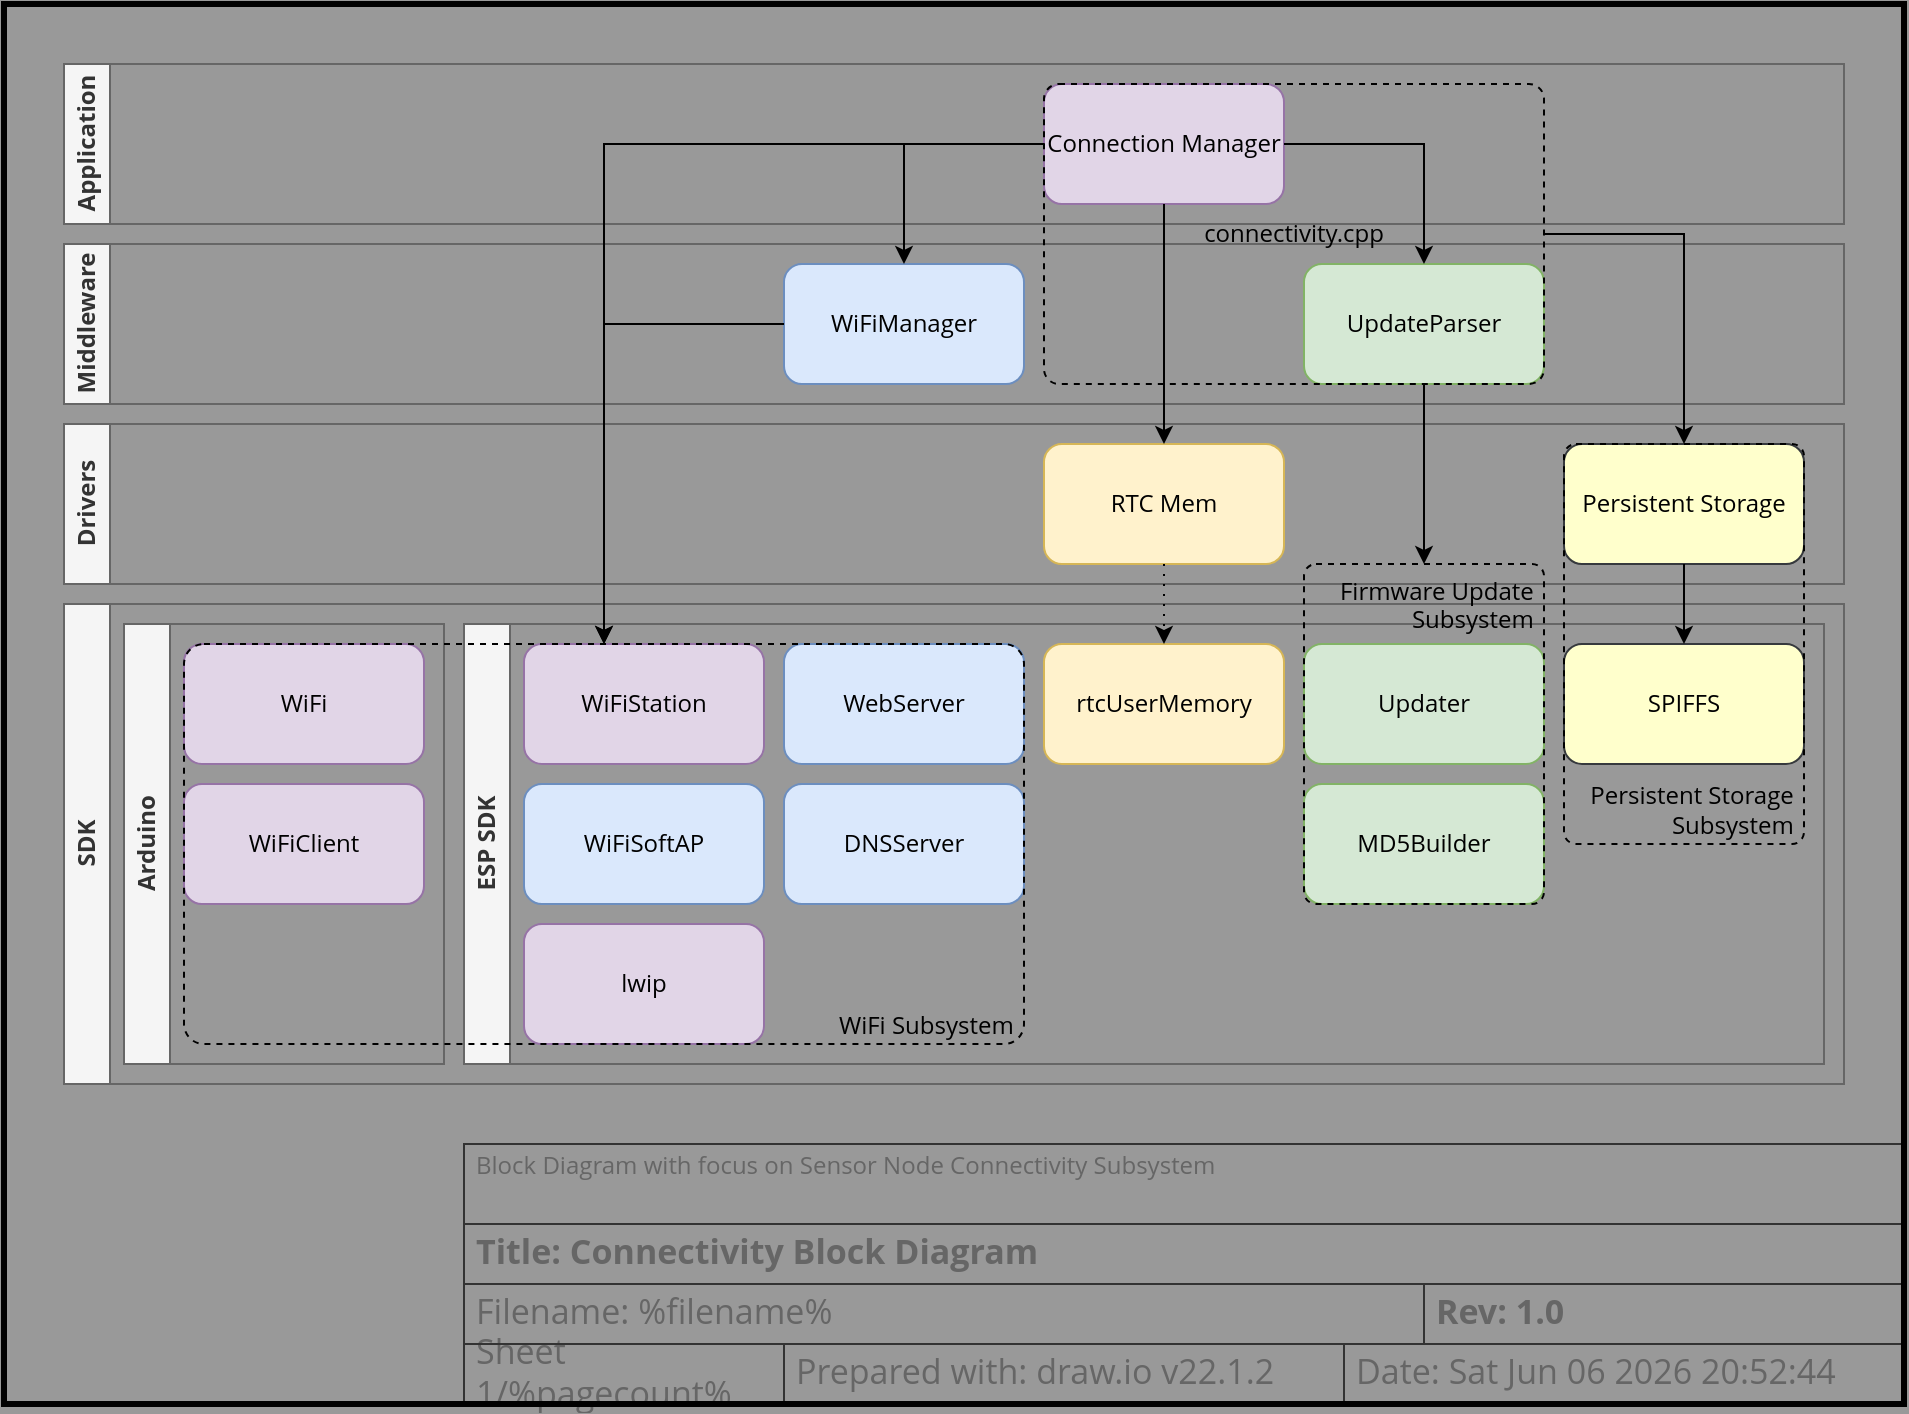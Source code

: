 <mxfile version="22.1.2" type="device">
  <diagram name="Connectivity Block Diagram" id="fo18u6Ch1KVScq3Fo-Wy">
    <mxGraphModel dx="1904" dy="1604" grid="1" gridSize="10" guides="1" tooltips="1" connect="1" arrows="1" fold="1" page="1" pageScale="1" pageWidth="800" pageHeight="350" background="#999999" math="0" shadow="0">
      <root>
        <object label="" description="Block Diagram with focus on Sensor Node Connectivity Subsystem" rev="1.0" id="0">
          <mxCell />
        </object>
        <object label="Title Block" id="1">
          <mxCell style="locked=1;" parent="0" />
        </object>
        <mxCell id="h7L3MlKvrl_dhOmhB3lf-10" value="Prepared with: draw.io v22.1.2" style="strokeWidth=1;shadow=0;dashed=0;align=center;html=1;shape=mxgraph.mockup.text.textBox;fontColor=#666666;align=left;fontSize=17;spacingLeft=4;spacingTop=-3;whiteSpace=wrap;strokeColor=#333333;mainText=;fillColor=none;fontFamily=Open Sans;movable=1;resizable=1;rotatable=1;deletable=1;editable=1;locked=0;connectable=1;" parent="1" vertex="1">
          <mxGeometry x="220" y="300" width="280" height="30" as="geometry" />
        </mxCell>
        <object label="&lt;div align=&quot;left&quot;&gt;Sheet %pagenumber%/%pagecount%&lt;/div&gt;" placeholders="1" id="h7L3MlKvrl_dhOmhB3lf-12">
          <mxCell style="strokeWidth=1;shadow=0;dashed=0;align=left;html=1;shape=mxgraph.mockup.text.textBox;fontColor=#666666;align=left;fontSize=17;spacingLeft=4;spacingTop=-3;whiteSpace=wrap;strokeColor=#333333;mainText=;fillColor=none;fontFamily=Open Sans;movable=1;resizable=1;rotatable=1;deletable=1;editable=1;locked=0;connectable=1;" parent="1" vertex="1">
            <mxGeometry x="60" y="300" width="160" height="30" as="geometry" />
          </mxCell>
        </object>
        <object label="Date: &lt;font style=&quot;font-size: 17px;&quot;&gt;%date{ddd mmm dd yyyy HH:MM:ss}%&lt;/font&gt;" placeholders="1" id="h7L3MlKvrl_dhOmhB3lf-13">
          <mxCell style="strokeWidth=1;shadow=0;dashed=0;align=center;html=1;shape=mxgraph.mockup.text.textBox;fontColor=#666666;align=left;fontSize=17;spacingLeft=4;spacingTop=-3;whiteSpace=wrap;strokeColor=#333333;mainText=;fillColor=none;fontFamily=Open Sans;movable=1;resizable=1;rotatable=1;deletable=1;editable=1;locked=0;connectable=1;" parent="1" vertex="1">
            <mxGeometry x="500" y="300" width="280" height="30" as="geometry" />
          </mxCell>
        </object>
        <object label="&lt;b&gt;Title: %page%&lt;/b&gt;" placeholders="1" id="h7L3MlKvrl_dhOmhB3lf-14">
          <mxCell style="strokeWidth=1;shadow=0;dashed=0;align=center;html=1;shape=mxgraph.mockup.text.textBox;fontColor=#666666;align=left;fontSize=17;spacingLeft=4;spacingTop=-3;whiteSpace=wrap;strokeColor=#333333;mainText=;fillColor=none;fontFamily=Open Sans;movable=1;resizable=1;rotatable=1;deletable=1;editable=1;locked=0;connectable=1;" parent="1" vertex="1">
            <mxGeometry x="60" y="240" width="720" height="30" as="geometry" />
          </mxCell>
        </object>
        <object label="Filename: %filename%" placeholders="1" id="h7L3MlKvrl_dhOmhB3lf-15">
          <mxCell style="strokeWidth=1;shadow=0;dashed=0;align=center;html=1;shape=mxgraph.mockup.text.textBox;fontColor=#666666;align=left;fontSize=17;spacingLeft=4;spacingTop=-3;whiteSpace=wrap;strokeColor=#333333;mainText=;fillColor=none;fontFamily=Open Sans;movable=1;resizable=1;rotatable=1;deletable=1;editable=1;locked=0;connectable=1;" parent="1" vertex="1">
            <mxGeometry x="60" y="270" width="480" height="30" as="geometry" />
          </mxCell>
        </object>
        <object label="&lt;div align=&quot;left&quot;&gt;%description%&lt;/div&gt;" placeholders="1" id="h7L3MlKvrl_dhOmhB3lf-16">
          <mxCell style="strokeWidth=1;shadow=0;dashed=0;html=1;shape=mxgraph.mockup.text.textBox;fontColor=#666666;align=left;verticalAlign=top;fontSize=12;spacingLeft=4;spacingTop=-3;whiteSpace=wrap;strokeColor=#333333;mainText=;fillColor=none;fontFamily=Open Sans;movable=1;resizable=1;rotatable=1;deletable=1;editable=1;locked=0;connectable=1;" parent="1" vertex="1">
            <mxGeometry x="60" y="200" width="720" height="40" as="geometry" />
          </mxCell>
        </object>
        <object label="&lt;b&gt;Rev: %rev%&lt;br&gt;&lt;/b&gt;" placeholders="1" id="EyKvBmyPNv_MzgSUc5b6-1">
          <mxCell style="strokeWidth=1;shadow=0;dashed=0;align=center;html=1;shape=mxgraph.mockup.text.textBox;fontColor=#666666;align=left;fontSize=17;spacingLeft=4;spacingTop=-3;whiteSpace=wrap;strokeColor=#333333;mainText=;fillColor=none;fontFamily=Open Sans;movable=1;resizable=1;rotatable=1;deletable=1;editable=1;locked=0;connectable=1;" parent="1" vertex="1">
            <mxGeometry x="540" y="270" width="240" height="30" as="geometry" />
          </mxCell>
        </object>
        <object label="Drawing Frame" id="2jkEU8j2_UPUL1MGRyPS-1">
          <mxCell style="locked=1;" parent="0" />
        </object>
        <mxCell id="2jkEU8j2_UPUL1MGRyPS-2" value="" style="rounded=0;whiteSpace=wrap;html=1;fillColor=none;strokeWidth=3;movable=1;resizable=1;rotatable=1;deletable=1;editable=1;locked=0;connectable=1;" parent="2jkEU8j2_UPUL1MGRyPS-1" vertex="1">
          <mxGeometry x="-170" y="-370" width="950" height="700" as="geometry" />
        </mxCell>
        <object label="Document" id="NbdiYjX3MhI7OpqD2NvG-1">
          <mxCell parent="0" />
        </object>
        <mxCell id="Sss9bJefdTC3gDfBGX2G-5" value="SDK" style="swimlane;horizontal=0;whiteSpace=wrap;html=1;fontFamily=Open Sans;fillColor=#f5f5f5;strokeColor=#666666;fontColor=#333333;" parent="NbdiYjX3MhI7OpqD2NvG-1" vertex="1">
          <mxGeometry x="-140" y="-70" width="890" height="240" as="geometry">
            <mxRectangle x="-260" width="40" height="140" as="alternateBounds" />
          </mxGeometry>
        </mxCell>
        <mxCell id="Sss9bJefdTC3gDfBGX2G-9" value="ESP SDK" style="swimlane;horizontal=0;whiteSpace=wrap;html=1;fontFamily=Open Sans;fillColor=#f5f5f5;strokeColor=#666666;fontColor=#333333;" parent="Sss9bJefdTC3gDfBGX2G-5" vertex="1">
          <mxGeometry x="200" y="10" width="680" height="220" as="geometry">
            <mxRectangle x="60" y="-60" width="40" height="140" as="alternateBounds" />
          </mxGeometry>
        </mxCell>
        <mxCell id="Sss9bJefdTC3gDfBGX2G-16" value="rtcUserMemory" style="rounded=1;whiteSpace=wrap;html=1;fontFamily=Open Sans;fillColor=#fff2cc;strokeColor=#d6b656;" parent="Sss9bJefdTC3gDfBGX2G-9" vertex="1">
          <mxGeometry x="290" y="10" width="120" height="60" as="geometry" />
        </mxCell>
        <mxCell id="Sss9bJefdTC3gDfBGX2G-19" value="SPIFFS" style="rounded=1;whiteSpace=wrap;html=1;fontFamily=Open Sans;fillColor=#FFFFCC;strokeColor=#36393d;" parent="Sss9bJefdTC3gDfBGX2G-9" vertex="1">
          <mxGeometry x="550" y="10" width="120" height="60" as="geometry" />
        </mxCell>
        <mxCell id="Sss9bJefdTC3gDfBGX2G-20" value="Updater" style="rounded=1;whiteSpace=wrap;html=1;fontFamily=Open Sans;fillColor=#d5e8d4;strokeColor=#82b366;" parent="Sss9bJefdTC3gDfBGX2G-9" vertex="1">
          <mxGeometry x="420" y="10" width="120" height="60" as="geometry" />
        </mxCell>
        <mxCell id="Sss9bJefdTC3gDfBGX2G-21" value="MD5Builder" style="rounded=1;whiteSpace=wrap;html=1;fontFamily=Open Sans;fillColor=#d5e8d4;strokeColor=#82b366;" parent="Sss9bJefdTC3gDfBGX2G-9" vertex="1">
          <mxGeometry x="420" y="80" width="120" height="60" as="geometry" />
        </mxCell>
        <mxCell id="Sss9bJefdTC3gDfBGX2G-22" value="WiFiStation" style="rounded=1;whiteSpace=wrap;html=1;fontFamily=Open Sans;fillColor=#e1d5e7;strokeColor=#9673a6;" parent="Sss9bJefdTC3gDfBGX2G-9" vertex="1">
          <mxGeometry x="30" y="10" width="120" height="60" as="geometry" />
        </mxCell>
        <mxCell id="Sss9bJefdTC3gDfBGX2G-23" value="WiFiSoftAP" style="rounded=1;whiteSpace=wrap;html=1;fontFamily=Open Sans;fillColor=#dae8fc;strokeColor=#6c8ebf;" parent="Sss9bJefdTC3gDfBGX2G-9" vertex="1">
          <mxGeometry x="30" y="80" width="120" height="60" as="geometry" />
        </mxCell>
        <mxCell id="Sss9bJefdTC3gDfBGX2G-26" value="lwip" style="rounded=1;whiteSpace=wrap;html=1;fontFamily=Open Sans;fillColor=#e1d5e7;strokeColor=#9673a6;" parent="Sss9bJefdTC3gDfBGX2G-9" vertex="1">
          <mxGeometry x="30" y="150" width="120" height="60" as="geometry" />
        </mxCell>
        <mxCell id="un4NKVT6_Mbu8oOSIWiY-20" value="DNSServer" style="rounded=1;whiteSpace=wrap;html=1;fontFamily=Open Sans;fillColor=#dae8fc;strokeColor=#6c8ebf;" vertex="1" parent="Sss9bJefdTC3gDfBGX2G-9">
          <mxGeometry x="160" y="80" width="120" height="60" as="geometry" />
        </mxCell>
        <mxCell id="un4NKVT6_Mbu8oOSIWiY-19" value="WebServer" style="rounded=1;whiteSpace=wrap;html=1;fontFamily=Open Sans;fillColor=#dae8fc;strokeColor=#6c8ebf;" vertex="1" parent="Sss9bJefdTC3gDfBGX2G-9">
          <mxGeometry x="160" y="10" width="120" height="60" as="geometry" />
        </mxCell>
        <mxCell id="Sss9bJefdTC3gDfBGX2G-8" value="Arduino" style="swimlane;horizontal=0;whiteSpace=wrap;html=1;fillStyle=auto;fontFamily=Open Sans;fillColor=#f5f5f5;strokeColor=#666666;fontColor=#333333;" parent="Sss9bJefdTC3gDfBGX2G-5" vertex="1">
          <mxGeometry x="30" y="10" width="160" height="220" as="geometry">
            <mxRectangle x="60" y="-60" width="40" height="140" as="alternateBounds" />
          </mxGeometry>
        </mxCell>
        <mxCell id="Sss9bJefdTC3gDfBGX2G-13" value="WiFi" style="rounded=1;whiteSpace=wrap;html=1;fontFamily=Open Sans;fillColor=#e1d5e7;strokeColor=#9673a6;" parent="Sss9bJefdTC3gDfBGX2G-8" vertex="1">
          <mxGeometry x="30" y="10" width="120" height="60" as="geometry" />
        </mxCell>
        <mxCell id="Sss9bJefdTC3gDfBGX2G-14" value="WiFiClient" style="rounded=1;whiteSpace=wrap;html=1;fontFamily=Open Sans;fillColor=#e1d5e7;strokeColor=#9673a6;" parent="Sss9bJefdTC3gDfBGX2G-8" vertex="1">
          <mxGeometry x="30" y="80" width="120" height="60" as="geometry" />
        </mxCell>
        <mxCell id="lVKpyNV5w2mlOseutN5l-1" value="Drivers" style="swimlane;horizontal=0;whiteSpace=wrap;html=1;fontFamily=Open Sans;fillColor=#f5f5f5;fontColor=#333333;strokeColor=#666666;" parent="NbdiYjX3MhI7OpqD2NvG-1" vertex="1">
          <mxGeometry x="-140" y="-160" width="890" height="80" as="geometry" />
        </mxCell>
        <mxCell id="lVKpyNV5w2mlOseutN5l-5" value="Persistent Storage" style="rounded=1;whiteSpace=wrap;html=1;fontFamily=Open Sans;fillColor=#FFFFCC;strokeColor=#36393d;" parent="lVKpyNV5w2mlOseutN5l-1" vertex="1">
          <mxGeometry x="750" y="10" width="120" height="60" as="geometry" />
        </mxCell>
        <mxCell id="lVKpyNV5w2mlOseutN5l-4" value="RTC Mem" style="rounded=1;whiteSpace=wrap;html=1;fontFamily=Open Sans;fillColor=#fff2cc;strokeColor=#d6b656;" parent="lVKpyNV5w2mlOseutN5l-1" vertex="1">
          <mxGeometry x="490" y="10" width="120" height="60" as="geometry" />
        </mxCell>
        <mxCell id="lVKpyNV5w2mlOseutN5l-8" value="Middleware" style="swimlane;horizontal=0;whiteSpace=wrap;html=1;fontFamily=Open Sans;fillColor=#f5f5f5;fontColor=#333333;strokeColor=#666666;" parent="NbdiYjX3MhI7OpqD2NvG-1" vertex="1">
          <mxGeometry x="-140" y="-250" width="890" height="80" as="geometry" />
        </mxCell>
        <mxCell id="lVKpyNV5w2mlOseutN5l-9" value="WiFiManager" style="rounded=1;whiteSpace=wrap;html=1;fontFamily=Open Sans;fillColor=#dae8fc;strokeColor=#6c8ebf;" parent="lVKpyNV5w2mlOseutN5l-8" vertex="1">
          <mxGeometry x="360" y="10" width="120" height="60" as="geometry" />
        </mxCell>
        <mxCell id="lVKpyNV5w2mlOseutN5l-10" value="UpdateParser" style="rounded=1;whiteSpace=wrap;html=1;fontFamily=Open Sans;fillColor=#d5e8d4;strokeColor=#82b366;" parent="lVKpyNV5w2mlOseutN5l-8" vertex="1">
          <mxGeometry x="620" y="10" width="120" height="60" as="geometry" />
        </mxCell>
        <mxCell id="lVKpyNV5w2mlOseutN5l-12" value="Application" style="swimlane;horizontal=0;whiteSpace=wrap;html=1;fontFamily=Open Sans;fillColor=#f5f5f5;fontColor=#333333;strokeColor=#666666;" parent="NbdiYjX3MhI7OpqD2NvG-1" vertex="1">
          <mxGeometry x="-140" y="-340" width="890" height="80" as="geometry">
            <mxRectangle x="-290" y="-340" width="40" height="100" as="alternateBounds" />
          </mxGeometry>
        </mxCell>
        <mxCell id="lVKpyNV5w2mlOseutN5l-14" value="Connection Manager" style="rounded=1;whiteSpace=wrap;html=1;fontFamily=Open Sans;fillColor=#e1d5e7;strokeColor=#9673a6;" parent="lVKpyNV5w2mlOseutN5l-12" vertex="1">
          <mxGeometry x="490" y="10" width="120" height="60" as="geometry" />
        </mxCell>
        <mxCell id="un4NKVT6_Mbu8oOSIWiY-4" style="edgeStyle=orthogonalEdgeStyle;rounded=0;orthogonalLoop=1;jettySize=auto;html=1;exitX=0;exitY=0.5;exitDx=0;exitDy=0;entryX=0.5;entryY=0;entryDx=0;entryDy=0;" edge="1" parent="NbdiYjX3MhI7OpqD2NvG-1" source="lVKpyNV5w2mlOseutN5l-14" target="un4NKVT6_Mbu8oOSIWiY-3">
          <mxGeometry relative="1" as="geometry" />
        </mxCell>
        <mxCell id="un4NKVT6_Mbu8oOSIWiY-5" style="edgeStyle=orthogonalEdgeStyle;rounded=0;orthogonalLoop=1;jettySize=auto;html=1;" edge="1" parent="NbdiYjX3MhI7OpqD2NvG-1" source="lVKpyNV5w2mlOseutN5l-14" target="lVKpyNV5w2mlOseutN5l-9">
          <mxGeometry relative="1" as="geometry" />
        </mxCell>
        <mxCell id="un4NKVT6_Mbu8oOSIWiY-6" style="edgeStyle=orthogonalEdgeStyle;rounded=0;orthogonalLoop=1;jettySize=auto;html=1;" edge="1" parent="NbdiYjX3MhI7OpqD2NvG-1" source="lVKpyNV5w2mlOseutN5l-14" target="lVKpyNV5w2mlOseutN5l-10">
          <mxGeometry relative="1" as="geometry" />
        </mxCell>
        <mxCell id="un4NKVT6_Mbu8oOSIWiY-7" style="edgeStyle=orthogonalEdgeStyle;rounded=0;orthogonalLoop=1;jettySize=auto;html=1;" edge="1" parent="NbdiYjX3MhI7OpqD2NvG-1" source="lVKpyNV5w2mlOseutN5l-14" target="lVKpyNV5w2mlOseutN5l-4">
          <mxGeometry relative="1" as="geometry" />
        </mxCell>
        <mxCell id="un4NKVT6_Mbu8oOSIWiY-10" style="edgeStyle=orthogonalEdgeStyle;rounded=0;orthogonalLoop=1;jettySize=auto;html=1;dashed=1;dashPattern=1 4;" edge="1" parent="NbdiYjX3MhI7OpqD2NvG-1" source="lVKpyNV5w2mlOseutN5l-4" target="Sss9bJefdTC3gDfBGX2G-16">
          <mxGeometry relative="1" as="geometry" />
        </mxCell>
        <mxCell id="un4NKVT6_Mbu8oOSIWiY-11" style="edgeStyle=orthogonalEdgeStyle;rounded=0;orthogonalLoop=1;jettySize=auto;html=1;entryX=0.5;entryY=0;entryDx=0;entryDy=0;" edge="1" parent="NbdiYjX3MhI7OpqD2NvG-1" source="lVKpyNV5w2mlOseutN5l-9" target="un4NKVT6_Mbu8oOSIWiY-3">
          <mxGeometry relative="1" as="geometry">
            <Array as="points">
              <mxPoint x="130" y="-210" />
            </Array>
          </mxGeometry>
        </mxCell>
        <mxCell id="un4NKVT6_Mbu8oOSIWiY-13" style="edgeStyle=orthogonalEdgeStyle;rounded=0;orthogonalLoop=1;jettySize=auto;html=1;" edge="1" parent="NbdiYjX3MhI7OpqD2NvG-1" source="lVKpyNV5w2mlOseutN5l-5" target="Sss9bJefdTC3gDfBGX2G-19">
          <mxGeometry relative="1" as="geometry" />
        </mxCell>
        <mxCell id="un4NKVT6_Mbu8oOSIWiY-15" style="edgeStyle=orthogonalEdgeStyle;rounded=0;orthogonalLoop=1;jettySize=auto;html=1;entryX=0.5;entryY=0;entryDx=0;entryDy=0;" edge="1" parent="NbdiYjX3MhI7OpqD2NvG-1" source="lVKpyNV5w2mlOseutN5l-10" target="un4NKVT6_Mbu8oOSIWiY-8">
          <mxGeometry relative="1" as="geometry" />
        </mxCell>
        <mxCell id="un4NKVT6_Mbu8oOSIWiY-8" value="&lt;font face=&quot;Open Sans&quot;&gt;Firmware Update&amp;nbsp; Subsystem&amp;nbsp;&lt;/font&gt;" style="rounded=1;whiteSpace=wrap;html=1;dashed=1;fillColor=none;align=right;verticalAlign=top;labelPosition=center;verticalLabelPosition=middle;glass=0;shadow=0;perimeterSpacing=0;arcSize=5;" vertex="1" parent="NbdiYjX3MhI7OpqD2NvG-1">
          <mxGeometry x="480" y="-90" width="120" height="170" as="geometry" />
        </mxCell>
        <mxCell id="un4NKVT6_Mbu8oOSIWiY-16" style="edgeStyle=orthogonalEdgeStyle;rounded=0;orthogonalLoop=1;jettySize=auto;html=1;exitX=1;exitY=0.5;exitDx=0;exitDy=0;entryX=0.5;entryY=0;entryDx=0;entryDy=0;" edge="1" parent="NbdiYjX3MhI7OpqD2NvG-1" source="un4NKVT6_Mbu8oOSIWiY-1" target="un4NKVT6_Mbu8oOSIWiY-9">
          <mxGeometry relative="1" as="geometry" />
        </mxCell>
        <mxCell id="un4NKVT6_Mbu8oOSIWiY-1" value="&lt;font face=&quot;Open Sans&quot;&gt;connectivity.cpp&lt;/font&gt;" style="rounded=1;whiteSpace=wrap;html=1;dashed=1;fillColor=none;align=center;verticalAlign=middle;labelPosition=center;verticalLabelPosition=middle;glass=0;shadow=0;perimeterSpacing=0;arcSize=5;" vertex="1" parent="NbdiYjX3MhI7OpqD2NvG-1">
          <mxGeometry x="350" y="-330" width="250" height="150" as="geometry" />
        </mxCell>
        <mxCell id="un4NKVT6_Mbu8oOSIWiY-9" value="&lt;font face=&quot;Open Sans&quot;&gt;Persistent Storage&amp;nbsp; Subsystem&amp;nbsp;&lt;/font&gt;" style="rounded=1;whiteSpace=wrap;html=1;dashed=1;fillColor=none;align=right;verticalAlign=bottom;labelPosition=center;verticalLabelPosition=middle;glass=0;shadow=0;perimeterSpacing=0;arcSize=5;" vertex="1" parent="NbdiYjX3MhI7OpqD2NvG-1">
          <mxGeometry x="610" y="-150" width="120" height="200" as="geometry" />
        </mxCell>
        <mxCell id="un4NKVT6_Mbu8oOSIWiY-3" value="&lt;font face=&quot;Open Sans&quot;&gt;WiFi Subsystem&amp;nbsp;&lt;/font&gt;" style="rounded=1;whiteSpace=wrap;html=1;dashed=1;fillColor=none;align=right;verticalAlign=bottom;labelPosition=center;verticalLabelPosition=middle;glass=0;shadow=0;perimeterSpacing=0;arcSize=5;" vertex="1" parent="NbdiYjX3MhI7OpqD2NvG-1">
          <mxGeometry x="-80" y="-50" width="420" height="200" as="geometry" />
        </mxCell>
      </root>
    </mxGraphModel>
  </diagram>
</mxfile>
